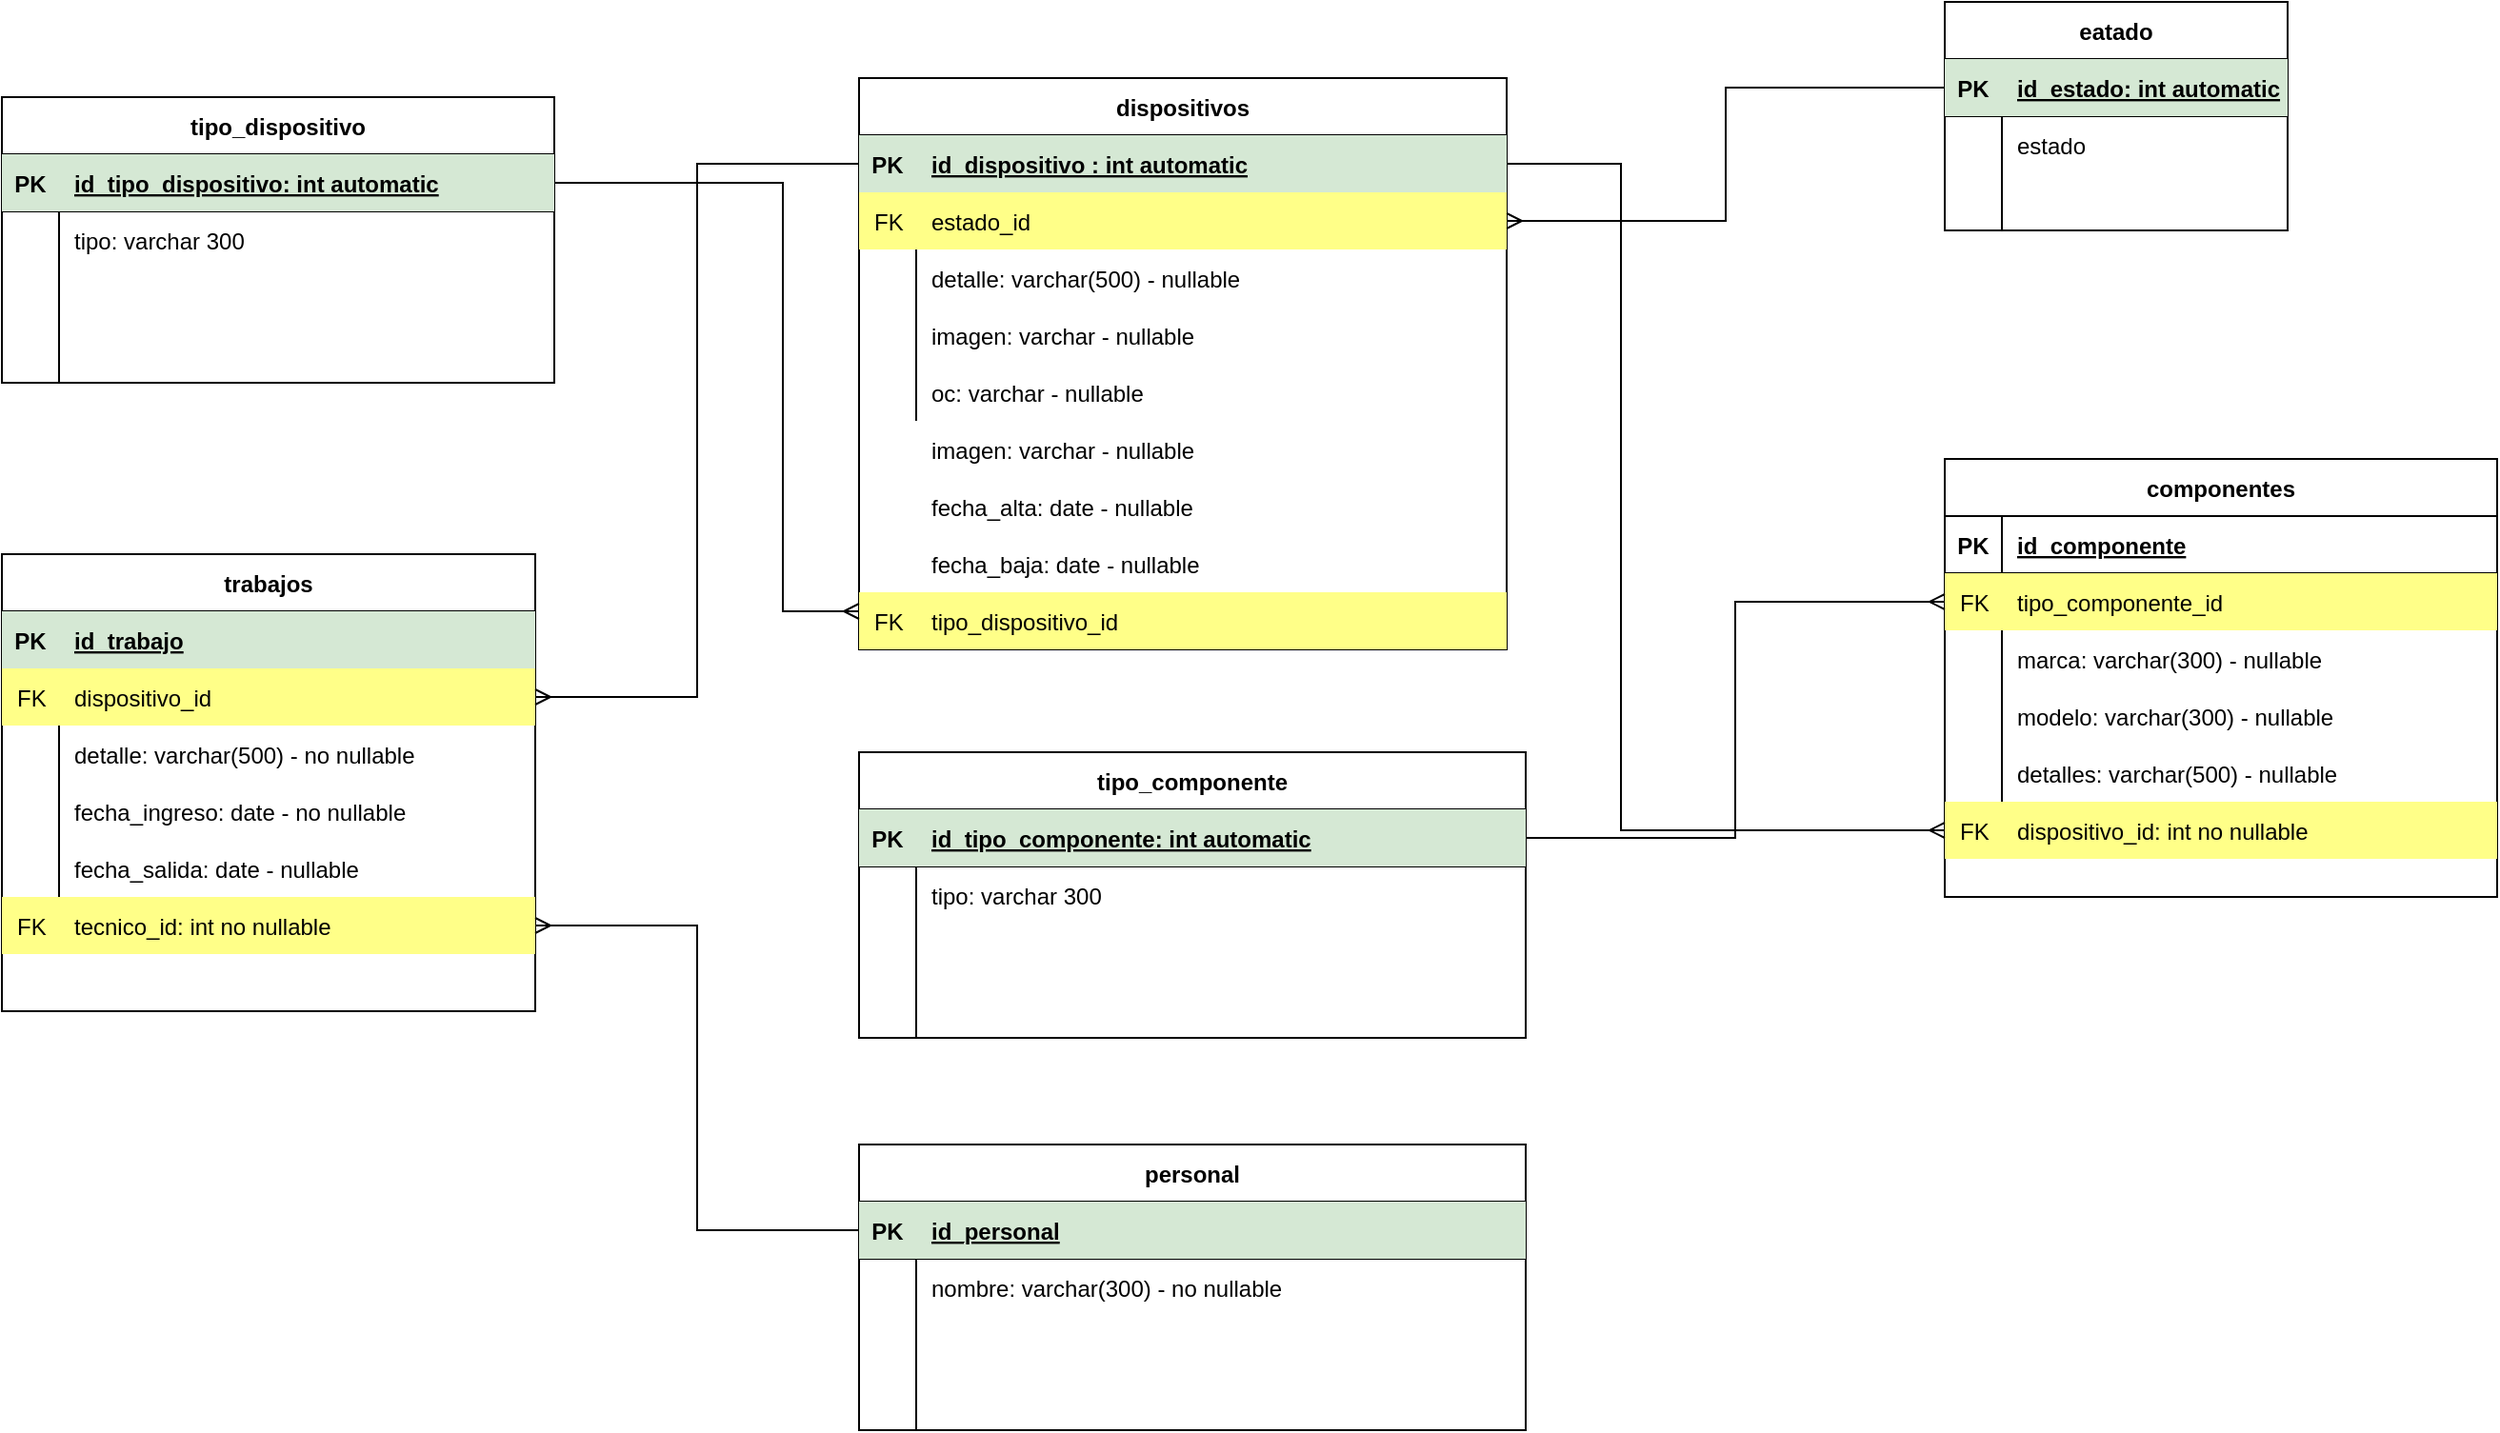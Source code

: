 <mxfile version="15.9.6" type="github">
  <diagram id="ELvzcPUC6GenFyD9g-nM" name="Page-1">
    <mxGraphModel dx="2666" dy="802" grid="1" gridSize="10" guides="1" tooltips="1" connect="1" arrows="1" fold="1" page="1" pageScale="1" pageWidth="1169" pageHeight="827" math="0" shadow="0">
      <root>
        <mxCell id="0" />
        <mxCell id="1" parent="0" />
        <mxCell id="MNM0A-3LXQNNe9UuYe-N-13" value="" style="group" vertex="1" connectable="0" parent="1">
          <mxGeometry x="340" y="60" width="340" height="300" as="geometry" />
        </mxCell>
        <mxCell id="MNM0A-3LXQNNe9UuYe-N-1" value="oc: varchar - nullable" style="shape=partialRectangle;connectable=0;fillColor=none;top=0;left=0;bottom=0;right=0;align=left;spacingLeft=6;overflow=hidden;perimeterSpacing=1;strokeWidth=1;sketch=0;strokeColor=default;" vertex="1" parent="MNM0A-3LXQNNe9UuYe-N-13">
          <mxGeometry x="30" y="150" width="310" height="30" as="geometry">
            <mxRectangle width="310" height="30" as="alternateBounds" />
          </mxGeometry>
        </mxCell>
        <mxCell id="MNM0A-3LXQNNe9UuYe-N-2" value="imagen: varchar - nullable" style="shape=partialRectangle;connectable=0;fillColor=none;top=0;left=0;bottom=0;right=0;align=left;spacingLeft=6;overflow=hidden;" vertex="1" parent="MNM0A-3LXQNNe9UuYe-N-13">
          <mxGeometry x="30" y="180" width="310" height="30" as="geometry">
            <mxRectangle width="310" height="30" as="alternateBounds" />
          </mxGeometry>
        </mxCell>
        <mxCell id="MNM0A-3LXQNNe9UuYe-N-3" value="fecha_alta: date - nullable" style="shape=partialRectangle;connectable=0;fillColor=none;top=0;left=0;bottom=0;right=0;align=left;spacingLeft=6;overflow=hidden;" vertex="1" parent="MNM0A-3LXQNNe9UuYe-N-13">
          <mxGeometry x="30" y="210" width="310" height="30" as="geometry">
            <mxRectangle width="310" height="30" as="alternateBounds" />
          </mxGeometry>
        </mxCell>
        <mxCell id="MNM0A-3LXQNNe9UuYe-N-4" value="fecha_baja: date - nullable" style="shape=partialRectangle;connectable=0;fillColor=none;top=0;left=0;bottom=0;right=0;align=left;spacingLeft=6;overflow=hidden;" vertex="1" parent="MNM0A-3LXQNNe9UuYe-N-13">
          <mxGeometry x="30" y="240" width="310" height="30" as="geometry">
            <mxRectangle width="310" height="30" as="alternateBounds" />
          </mxGeometry>
        </mxCell>
        <mxCell id="MNM0A-3LXQNNe9UuYe-N-43" value="" style="group" vertex="1" connectable="0" parent="MNM0A-3LXQNNe9UuYe-N-13">
          <mxGeometry width="340" height="300" as="geometry" />
        </mxCell>
        <mxCell id="gngZGeMC9GBTQBjWvx4m-1" value="dispositivos" style="shape=table;startSize=30;container=1;collapsible=1;childLayout=tableLayout;fixedRows=1;rowLines=0;fontStyle=1;align=center;resizeLast=1;" parent="MNM0A-3LXQNNe9UuYe-N-43" vertex="1">
          <mxGeometry width="340" height="300" as="geometry" />
        </mxCell>
        <mxCell id="gngZGeMC9GBTQBjWvx4m-2" value="" style="shape=partialRectangle;collapsible=0;dropTarget=0;pointerEvents=0;fillColor=none;top=0;left=0;bottom=1;right=0;points=[[0,0.5],[1,0.5]];portConstraint=eastwest;" parent="gngZGeMC9GBTQBjWvx4m-1" vertex="1">
          <mxGeometry y="30" width="340" height="30" as="geometry" />
        </mxCell>
        <mxCell id="gngZGeMC9GBTQBjWvx4m-3" value="PK" style="shape=partialRectangle;connectable=0;fillColor=#d5e8d4;top=0;left=0;bottom=0;right=0;fontStyle=1;overflow=hidden;strokeColor=#82b366;" parent="gngZGeMC9GBTQBjWvx4m-2" vertex="1">
          <mxGeometry width="30" height="30" as="geometry">
            <mxRectangle width="30" height="30" as="alternateBounds" />
          </mxGeometry>
        </mxCell>
        <mxCell id="gngZGeMC9GBTQBjWvx4m-4" value="id_dispositivo : int automatic" style="shape=partialRectangle;connectable=0;fillColor=#d5e8d4;top=0;left=0;bottom=0;right=0;align=left;spacingLeft=6;fontStyle=5;overflow=hidden;strokeColor=#82b366;" parent="gngZGeMC9GBTQBjWvx4m-2" vertex="1">
          <mxGeometry x="30" width="310" height="30" as="geometry">
            <mxRectangle width="310" height="30" as="alternateBounds" />
          </mxGeometry>
        </mxCell>
        <mxCell id="gngZGeMC9GBTQBjWvx4m-5" value="" style="shape=partialRectangle;collapsible=0;dropTarget=0;pointerEvents=0;fillColor=none;top=0;left=0;bottom=0;right=0;points=[[0,0.5],[1,0.5]];portConstraint=eastwest;" parent="gngZGeMC9GBTQBjWvx4m-1" vertex="1">
          <mxGeometry y="60" width="340" height="30" as="geometry" />
        </mxCell>
        <mxCell id="gngZGeMC9GBTQBjWvx4m-6" value="FK" style="shape=partialRectangle;connectable=0;fillColor=#ffff88;top=0;left=0;bottom=0;right=0;editable=1;overflow=hidden;align=left;strokeColor=#36393d;spacingLeft=6;fontStyle=0;" parent="gngZGeMC9GBTQBjWvx4m-5" vertex="1">
          <mxGeometry width="30" height="30" as="geometry">
            <mxRectangle width="30" height="30" as="alternateBounds" />
          </mxGeometry>
        </mxCell>
        <mxCell id="gngZGeMC9GBTQBjWvx4m-7" value="estado_id" style="shape=partialRectangle;connectable=0;fillColor=#ffff88;top=0;left=0;bottom=0;right=0;align=left;spacingLeft=6;overflow=hidden;strokeColor=#36393d;fontStyle=0;" parent="gngZGeMC9GBTQBjWvx4m-5" vertex="1">
          <mxGeometry x="30" width="310" height="30" as="geometry">
            <mxRectangle width="310" height="30" as="alternateBounds" />
          </mxGeometry>
        </mxCell>
        <mxCell id="gngZGeMC9GBTQBjWvx4m-8" value="" style="shape=partialRectangle;collapsible=0;dropTarget=0;pointerEvents=0;fillColor=none;top=0;left=0;bottom=0;right=0;points=[[0,0.5],[1,0.5]];portConstraint=eastwest;" parent="gngZGeMC9GBTQBjWvx4m-1" vertex="1">
          <mxGeometry y="90" width="340" height="30" as="geometry" />
        </mxCell>
        <mxCell id="gngZGeMC9GBTQBjWvx4m-9" value="" style="shape=partialRectangle;connectable=0;fillColor=none;top=0;left=0;bottom=0;right=0;editable=1;overflow=hidden;" parent="gngZGeMC9GBTQBjWvx4m-8" vertex="1">
          <mxGeometry width="30" height="30" as="geometry">
            <mxRectangle width="30" height="30" as="alternateBounds" />
          </mxGeometry>
        </mxCell>
        <mxCell id="gngZGeMC9GBTQBjWvx4m-10" value="detalle: varchar(500) - nullable" style="shape=partialRectangle;connectable=0;fillColor=none;top=0;left=0;bottom=0;right=0;align=left;spacingLeft=6;overflow=hidden;" parent="gngZGeMC9GBTQBjWvx4m-8" vertex="1">
          <mxGeometry x="30" width="310" height="30" as="geometry">
            <mxRectangle width="310" height="30" as="alternateBounds" />
          </mxGeometry>
        </mxCell>
        <mxCell id="gngZGeMC9GBTQBjWvx4m-11" value="" style="shape=partialRectangle;collapsible=0;dropTarget=0;pointerEvents=0;fillColor=none;top=0;left=0;bottom=0;right=0;points=[[0,0.5],[1,0.5]];portConstraint=eastwest;" parent="gngZGeMC9GBTQBjWvx4m-1" vertex="1">
          <mxGeometry y="120" width="340" height="30" as="geometry" />
        </mxCell>
        <mxCell id="gngZGeMC9GBTQBjWvx4m-12" value="" style="shape=partialRectangle;connectable=0;fillColor=none;top=0;left=0;bottom=0;right=0;editable=1;overflow=hidden;" parent="gngZGeMC9GBTQBjWvx4m-11" vertex="1">
          <mxGeometry width="30" height="30" as="geometry">
            <mxRectangle width="30" height="30" as="alternateBounds" />
          </mxGeometry>
        </mxCell>
        <mxCell id="gngZGeMC9GBTQBjWvx4m-13" value="imagen: varchar - nullable" style="shape=partialRectangle;connectable=0;fillColor=none;top=0;left=0;bottom=0;right=0;align=left;spacingLeft=6;overflow=hidden;" parent="gngZGeMC9GBTQBjWvx4m-11" vertex="1">
          <mxGeometry x="30" width="310" height="30" as="geometry">
            <mxRectangle width="310" height="30" as="alternateBounds" />
          </mxGeometry>
        </mxCell>
        <mxCell id="gngZGeMC9GBTQBjWvx4m-14" value="" style="shape=partialRectangle;collapsible=0;dropTarget=0;pointerEvents=0;fillColor=none;top=0;left=0;bottom=0;right=0;points=[[0,0.5],[1,0.5]];portConstraint=eastwest;" parent="gngZGeMC9GBTQBjWvx4m-1" vertex="1">
          <mxGeometry y="150" width="340" height="30" as="geometry" />
        </mxCell>
        <mxCell id="gngZGeMC9GBTQBjWvx4m-15" value="" style="shape=partialRectangle;connectable=0;fillColor=none;top=0;left=0;bottom=0;right=0;fontStyle=0;overflow=hidden;strokeColor=default;align=left;spacingLeft=6;strokeWidth=1;sketch=0;" parent="gngZGeMC9GBTQBjWvx4m-14" vertex="1">
          <mxGeometry width="30" height="30" as="geometry">
            <mxRectangle width="30" height="30" as="alternateBounds" />
          </mxGeometry>
        </mxCell>
        <mxCell id="gngZGeMC9GBTQBjWvx4m-16" value="" style="shape=partialRectangle;connectable=0;fillColor=none;top=0;left=0;bottom=0;right=0;align=left;spacingLeft=6;fontStyle=0;overflow=hidden;strokeColor=default;strokeWidth=1;sketch=0;" parent="gngZGeMC9GBTQBjWvx4m-14" vertex="1">
          <mxGeometry x="30" width="310" height="30" as="geometry">
            <mxRectangle width="310" height="30" as="alternateBounds" />
          </mxGeometry>
        </mxCell>
        <mxCell id="MNM0A-3LXQNNe9UuYe-N-41" value="tipo_dispositivo_id" style="shape=partialRectangle;connectable=0;fillColor=#ffff88;top=0;left=0;bottom=0;right=0;align=left;spacingLeft=6;overflow=hidden;strokeColor=#36393d;fontStyle=0;" vertex="1" parent="MNM0A-3LXQNNe9UuYe-N-43">
          <mxGeometry x="30" y="270" width="310" height="30" as="geometry">
            <mxRectangle width="310" height="30" as="alternateBounds" />
          </mxGeometry>
        </mxCell>
        <mxCell id="MNM0A-3LXQNNe9UuYe-N-42" value="FK" style="shape=partialRectangle;connectable=0;fillColor=#ffff88;top=0;left=0;bottom=0;right=0;editable=1;overflow=hidden;align=left;strokeColor=#36393d;spacingLeft=6;fontStyle=0;" vertex="1" parent="MNM0A-3LXQNNe9UuYe-N-43">
          <mxGeometry y="270" width="30" height="30" as="geometry">
            <mxRectangle width="30" height="30" as="alternateBounds" />
          </mxGeometry>
        </mxCell>
        <mxCell id="MNM0A-3LXQNNe9UuYe-N-14" value="eatado" style="shape=table;startSize=30;container=1;collapsible=1;childLayout=tableLayout;fixedRows=1;rowLines=0;fontStyle=1;align=center;resizeLast=1;sketch=0;strokeColor=default;strokeWidth=1;fillColor=none;" vertex="1" parent="1">
          <mxGeometry x="910" y="20" width="180" height="120" as="geometry" />
        </mxCell>
        <mxCell id="MNM0A-3LXQNNe9UuYe-N-15" value="" style="shape=partialRectangle;collapsible=0;dropTarget=0;pointerEvents=0;fillColor=none;top=0;left=0;bottom=1;right=0;points=[[0,0.5],[1,0.5]];portConstraint=eastwest;sketch=0;strokeColor=default;strokeWidth=1;" vertex="1" parent="MNM0A-3LXQNNe9UuYe-N-14">
          <mxGeometry y="30" width="180" height="30" as="geometry" />
        </mxCell>
        <mxCell id="MNM0A-3LXQNNe9UuYe-N-16" value="PK" style="shape=partialRectangle;connectable=0;fillColor=#d5e8d4;top=0;left=0;bottom=0;right=0;fontStyle=1;overflow=hidden;sketch=0;strokeColor=#82b366;strokeWidth=1;" vertex="1" parent="MNM0A-3LXQNNe9UuYe-N-15">
          <mxGeometry width="30" height="30" as="geometry">
            <mxRectangle width="30" height="30" as="alternateBounds" />
          </mxGeometry>
        </mxCell>
        <mxCell id="MNM0A-3LXQNNe9UuYe-N-17" value="id_estado: int automatic" style="shape=partialRectangle;connectable=0;fillColor=#d5e8d4;top=0;left=0;bottom=0;right=0;align=left;spacingLeft=6;fontStyle=5;overflow=hidden;sketch=0;strokeColor=#82b366;strokeWidth=1;" vertex="1" parent="MNM0A-3LXQNNe9UuYe-N-15">
          <mxGeometry x="30" width="150" height="30" as="geometry">
            <mxRectangle width="150" height="30" as="alternateBounds" />
          </mxGeometry>
        </mxCell>
        <mxCell id="MNM0A-3LXQNNe9UuYe-N-18" value="" style="shape=partialRectangle;collapsible=0;dropTarget=0;pointerEvents=0;fillColor=none;top=0;left=0;bottom=0;right=0;points=[[0,0.5],[1,0.5]];portConstraint=eastwest;sketch=0;strokeColor=default;strokeWidth=1;" vertex="1" parent="MNM0A-3LXQNNe9UuYe-N-14">
          <mxGeometry y="60" width="180" height="30" as="geometry" />
        </mxCell>
        <mxCell id="MNM0A-3LXQNNe9UuYe-N-19" value="" style="shape=partialRectangle;connectable=0;fillColor=none;top=0;left=0;bottom=0;right=0;editable=1;overflow=hidden;sketch=0;strokeColor=default;strokeWidth=1;" vertex="1" parent="MNM0A-3LXQNNe9UuYe-N-18">
          <mxGeometry width="30" height="30" as="geometry">
            <mxRectangle width="30" height="30" as="alternateBounds" />
          </mxGeometry>
        </mxCell>
        <mxCell id="MNM0A-3LXQNNe9UuYe-N-20" value="estado" style="shape=partialRectangle;connectable=0;fillColor=none;top=0;left=0;bottom=0;right=0;align=left;spacingLeft=6;overflow=hidden;sketch=0;strokeColor=default;strokeWidth=1;" vertex="1" parent="MNM0A-3LXQNNe9UuYe-N-18">
          <mxGeometry x="30" width="150" height="30" as="geometry">
            <mxRectangle width="150" height="30" as="alternateBounds" />
          </mxGeometry>
        </mxCell>
        <mxCell id="MNM0A-3LXQNNe9UuYe-N-21" value="" style="shape=partialRectangle;collapsible=0;dropTarget=0;pointerEvents=0;fillColor=none;top=0;left=0;bottom=0;right=0;points=[[0,0.5],[1,0.5]];portConstraint=eastwest;sketch=0;strokeColor=default;strokeWidth=1;" vertex="1" parent="MNM0A-3LXQNNe9UuYe-N-14">
          <mxGeometry y="90" width="180" height="30" as="geometry" />
        </mxCell>
        <mxCell id="MNM0A-3LXQNNe9UuYe-N-22" value="" style="shape=partialRectangle;connectable=0;fillColor=none;top=0;left=0;bottom=0;right=0;editable=1;overflow=hidden;sketch=0;strokeColor=default;strokeWidth=1;" vertex="1" parent="MNM0A-3LXQNNe9UuYe-N-21">
          <mxGeometry width="30" height="30" as="geometry">
            <mxRectangle width="30" height="30" as="alternateBounds" />
          </mxGeometry>
        </mxCell>
        <mxCell id="MNM0A-3LXQNNe9UuYe-N-23" value="" style="shape=partialRectangle;connectable=0;fillColor=none;top=0;left=0;bottom=0;right=0;align=left;spacingLeft=6;overflow=hidden;sketch=0;strokeColor=default;strokeWidth=1;" vertex="1" parent="MNM0A-3LXQNNe9UuYe-N-21">
          <mxGeometry x="30" width="150" height="30" as="geometry">
            <mxRectangle width="150" height="30" as="alternateBounds" />
          </mxGeometry>
        </mxCell>
        <mxCell id="MNM0A-3LXQNNe9UuYe-N-27" style="edgeStyle=orthogonalEdgeStyle;rounded=0;orthogonalLoop=1;jettySize=auto;html=1;endArrow=ERmany;endFill=0;" edge="1" parent="1" source="MNM0A-3LXQNNe9UuYe-N-15" target="gngZGeMC9GBTQBjWvx4m-5">
          <mxGeometry relative="1" as="geometry" />
        </mxCell>
        <mxCell id="MNM0A-3LXQNNe9UuYe-N-28" value="componentes" style="shape=table;startSize=30;container=1;collapsible=1;childLayout=tableLayout;fixedRows=1;rowLines=0;fontStyle=1;align=center;resizeLast=1;sketch=0;strokeColor=default;strokeWidth=1;fillColor=none;" vertex="1" parent="1">
          <mxGeometry x="910" y="260" width="290" height="230" as="geometry" />
        </mxCell>
        <mxCell id="MNM0A-3LXQNNe9UuYe-N-29" value="" style="shape=partialRectangle;collapsible=0;dropTarget=0;pointerEvents=0;fillColor=none;top=0;left=0;bottom=1;right=0;points=[[0,0.5],[1,0.5]];portConstraint=eastwest;sketch=0;strokeColor=default;strokeWidth=1;" vertex="1" parent="MNM0A-3LXQNNe9UuYe-N-28">
          <mxGeometry y="30" width="290" height="30" as="geometry" />
        </mxCell>
        <mxCell id="MNM0A-3LXQNNe9UuYe-N-30" value="PK" style="shape=partialRectangle;connectable=0;fillColor=none;top=0;left=0;bottom=0;right=0;fontStyle=1;overflow=hidden;sketch=0;strokeColor=default;strokeWidth=1;" vertex="1" parent="MNM0A-3LXQNNe9UuYe-N-29">
          <mxGeometry width="30" height="30" as="geometry">
            <mxRectangle width="30" height="30" as="alternateBounds" />
          </mxGeometry>
        </mxCell>
        <mxCell id="MNM0A-3LXQNNe9UuYe-N-31" value="id_componente" style="shape=partialRectangle;connectable=0;fillColor=none;top=0;left=0;bottom=0;right=0;align=left;spacingLeft=6;fontStyle=5;overflow=hidden;sketch=0;strokeColor=default;strokeWidth=1;" vertex="1" parent="MNM0A-3LXQNNe9UuYe-N-29">
          <mxGeometry x="30" width="260" height="30" as="geometry">
            <mxRectangle width="260" height="30" as="alternateBounds" />
          </mxGeometry>
        </mxCell>
        <mxCell id="MNM0A-3LXQNNe9UuYe-N-32" value="" style="shape=partialRectangle;collapsible=0;dropTarget=0;pointerEvents=0;fillColor=none;top=0;left=0;bottom=0;right=0;points=[[0,0.5],[1,0.5]];portConstraint=eastwest;sketch=0;strokeColor=default;strokeWidth=1;" vertex="1" parent="MNM0A-3LXQNNe9UuYe-N-28">
          <mxGeometry y="60" width="290" height="30" as="geometry" />
        </mxCell>
        <mxCell id="MNM0A-3LXQNNe9UuYe-N-33" value="FK" style="shape=partialRectangle;connectable=0;fillColor=#ffff88;top=0;left=0;bottom=0;right=0;editable=1;overflow=hidden;sketch=0;strokeColor=#36393d;strokeWidth=1;align=left;spacingLeft=6;fontStyle=0;" vertex="1" parent="MNM0A-3LXQNNe9UuYe-N-32">
          <mxGeometry width="30" height="30" as="geometry">
            <mxRectangle width="30" height="30" as="alternateBounds" />
          </mxGeometry>
        </mxCell>
        <mxCell id="MNM0A-3LXQNNe9UuYe-N-34" value="tipo_componente_id" style="shape=partialRectangle;connectable=0;fillColor=#ffff88;top=0;left=0;bottom=0;right=0;align=left;spacingLeft=6;overflow=hidden;sketch=0;strokeColor=#36393d;strokeWidth=1;fontStyle=0;" vertex="1" parent="MNM0A-3LXQNNe9UuYe-N-32">
          <mxGeometry x="30" width="260" height="30" as="geometry">
            <mxRectangle width="260" height="30" as="alternateBounds" />
          </mxGeometry>
        </mxCell>
        <mxCell id="MNM0A-3LXQNNe9UuYe-N-35" value="" style="shape=partialRectangle;collapsible=0;dropTarget=0;pointerEvents=0;fillColor=none;top=0;left=0;bottom=0;right=0;points=[[0,0.5],[1,0.5]];portConstraint=eastwest;sketch=0;strokeColor=default;strokeWidth=1;" vertex="1" parent="MNM0A-3LXQNNe9UuYe-N-28">
          <mxGeometry y="90" width="290" height="30" as="geometry" />
        </mxCell>
        <mxCell id="MNM0A-3LXQNNe9UuYe-N-36" value="" style="shape=partialRectangle;connectable=0;fillColor=none;top=0;left=0;bottom=0;right=0;editable=1;overflow=hidden;sketch=0;strokeColor=default;strokeWidth=1;" vertex="1" parent="MNM0A-3LXQNNe9UuYe-N-35">
          <mxGeometry width="30" height="30" as="geometry">
            <mxRectangle width="30" height="30" as="alternateBounds" />
          </mxGeometry>
        </mxCell>
        <mxCell id="MNM0A-3LXQNNe9UuYe-N-37" value="marca: varchar(300) - nullable" style="shape=partialRectangle;connectable=0;fillColor=none;top=0;left=0;bottom=0;right=0;align=left;spacingLeft=6;overflow=hidden;sketch=0;strokeColor=default;strokeWidth=1;" vertex="1" parent="MNM0A-3LXQNNe9UuYe-N-35">
          <mxGeometry x="30" width="260" height="30" as="geometry">
            <mxRectangle width="260" height="30" as="alternateBounds" />
          </mxGeometry>
        </mxCell>
        <mxCell id="MNM0A-3LXQNNe9UuYe-N-38" value="" style="shape=partialRectangle;collapsible=0;dropTarget=0;pointerEvents=0;fillColor=none;top=0;left=0;bottom=0;right=0;points=[[0,0.5],[1,0.5]];portConstraint=eastwest;sketch=0;strokeColor=default;strokeWidth=1;" vertex="1" parent="MNM0A-3LXQNNe9UuYe-N-28">
          <mxGeometry y="120" width="290" height="30" as="geometry" />
        </mxCell>
        <mxCell id="MNM0A-3LXQNNe9UuYe-N-39" value="" style="shape=partialRectangle;connectable=0;fillColor=none;top=0;left=0;bottom=0;right=0;editable=1;overflow=hidden;sketch=0;strokeColor=default;strokeWidth=1;" vertex="1" parent="MNM0A-3LXQNNe9UuYe-N-38">
          <mxGeometry width="30" height="30" as="geometry">
            <mxRectangle width="30" height="30" as="alternateBounds" />
          </mxGeometry>
        </mxCell>
        <mxCell id="MNM0A-3LXQNNe9UuYe-N-40" value="modelo: varchar(300) - nullable" style="shape=partialRectangle;connectable=0;fillColor=none;top=0;left=0;bottom=0;right=0;align=left;spacingLeft=6;overflow=hidden;sketch=0;strokeColor=default;strokeWidth=1;" vertex="1" parent="MNM0A-3LXQNNe9UuYe-N-38">
          <mxGeometry x="30" width="260" height="30" as="geometry">
            <mxRectangle width="260" height="30" as="alternateBounds" />
          </mxGeometry>
        </mxCell>
        <mxCell id="MNM0A-3LXQNNe9UuYe-N-73" value="" style="shape=partialRectangle;collapsible=0;dropTarget=0;pointerEvents=0;fillColor=none;top=0;left=0;bottom=0;right=0;points=[[0,0.5],[1,0.5]];portConstraint=eastwest;sketch=0;strokeColor=default;strokeWidth=1;" vertex="1" parent="MNM0A-3LXQNNe9UuYe-N-28">
          <mxGeometry y="150" width="290" height="30" as="geometry" />
        </mxCell>
        <mxCell id="MNM0A-3LXQNNe9UuYe-N-74" value="" style="shape=partialRectangle;connectable=0;fillColor=none;top=0;left=0;bottom=0;right=0;editable=1;overflow=hidden;sketch=0;strokeColor=default;strokeWidth=1;" vertex="1" parent="MNM0A-3LXQNNe9UuYe-N-73">
          <mxGeometry width="30" height="30" as="geometry">
            <mxRectangle width="30" height="30" as="alternateBounds" />
          </mxGeometry>
        </mxCell>
        <mxCell id="MNM0A-3LXQNNe9UuYe-N-75" value="detalles: varchar(500) - nullable" style="shape=partialRectangle;connectable=0;fillColor=none;top=0;left=0;bottom=0;right=0;align=left;spacingLeft=6;overflow=hidden;sketch=0;strokeColor=default;strokeWidth=1;" vertex="1" parent="MNM0A-3LXQNNe9UuYe-N-73">
          <mxGeometry x="30" width="260" height="30" as="geometry">
            <mxRectangle width="260" height="30" as="alternateBounds" />
          </mxGeometry>
        </mxCell>
        <mxCell id="MNM0A-3LXQNNe9UuYe-N-76" value="" style="shape=partialRectangle;collapsible=0;dropTarget=0;pointerEvents=0;fillColor=none;top=0;left=0;bottom=0;right=0;points=[[0,0.5],[1,0.5]];portConstraint=eastwest;sketch=0;strokeColor=default;strokeWidth=1;" vertex="1" parent="MNM0A-3LXQNNe9UuYe-N-28">
          <mxGeometry y="180" width="290" height="30" as="geometry" />
        </mxCell>
        <mxCell id="MNM0A-3LXQNNe9UuYe-N-77" value="FK" style="shape=partialRectangle;connectable=0;fillColor=#ffff88;top=0;left=0;bottom=0;right=0;editable=1;overflow=hidden;sketch=0;strokeColor=#36393d;strokeWidth=1;align=left;spacingLeft=6;fontStyle=0;" vertex="1" parent="MNM0A-3LXQNNe9UuYe-N-76">
          <mxGeometry width="30" height="30" as="geometry">
            <mxRectangle width="30" height="30" as="alternateBounds" />
          </mxGeometry>
        </mxCell>
        <mxCell id="MNM0A-3LXQNNe9UuYe-N-78" value="dispositivo_id: int no nullable" style="shape=partialRectangle;connectable=0;fillColor=#ffff88;top=0;left=0;bottom=0;right=0;align=left;spacingLeft=6;overflow=hidden;sketch=0;strokeColor=#36393d;strokeWidth=1;fontStyle=0;" vertex="1" parent="MNM0A-3LXQNNe9UuYe-N-76">
          <mxGeometry x="30" width="260" height="30" as="geometry">
            <mxRectangle width="260" height="30" as="alternateBounds" />
          </mxGeometry>
        </mxCell>
        <mxCell id="MNM0A-3LXQNNe9UuYe-N-44" value="tipo_componente" style="shape=table;startSize=30;container=1;collapsible=1;childLayout=tableLayout;fixedRows=1;rowLines=0;fontStyle=1;align=center;resizeLast=1;sketch=0;strokeColor=default;strokeWidth=1;fillColor=none;" vertex="1" parent="1">
          <mxGeometry x="340" y="414" width="350" height="150" as="geometry" />
        </mxCell>
        <mxCell id="MNM0A-3LXQNNe9UuYe-N-45" value="" style="shape=partialRectangle;collapsible=0;dropTarget=0;pointerEvents=0;fillColor=none;top=0;left=0;bottom=1;right=0;points=[[0,0.5],[1,0.5]];portConstraint=eastwest;sketch=0;strokeColor=default;strokeWidth=1;" vertex="1" parent="MNM0A-3LXQNNe9UuYe-N-44">
          <mxGeometry y="30" width="350" height="30" as="geometry" />
        </mxCell>
        <mxCell id="MNM0A-3LXQNNe9UuYe-N-46" value="PK" style="shape=partialRectangle;connectable=0;fillColor=#d5e8d4;top=0;left=0;bottom=0;right=0;fontStyle=1;overflow=hidden;sketch=0;strokeColor=#82b366;strokeWidth=1;" vertex="1" parent="MNM0A-3LXQNNe9UuYe-N-45">
          <mxGeometry width="30" height="30" as="geometry">
            <mxRectangle width="30" height="30" as="alternateBounds" />
          </mxGeometry>
        </mxCell>
        <mxCell id="MNM0A-3LXQNNe9UuYe-N-47" value="id_tipo_componente: int automatic" style="shape=partialRectangle;connectable=0;fillColor=#d5e8d4;top=0;left=0;bottom=0;right=0;align=left;spacingLeft=6;fontStyle=5;overflow=hidden;sketch=0;strokeColor=#82b366;strokeWidth=1;" vertex="1" parent="MNM0A-3LXQNNe9UuYe-N-45">
          <mxGeometry x="30" width="320" height="30" as="geometry">
            <mxRectangle width="320" height="30" as="alternateBounds" />
          </mxGeometry>
        </mxCell>
        <mxCell id="MNM0A-3LXQNNe9UuYe-N-48" value="" style="shape=partialRectangle;collapsible=0;dropTarget=0;pointerEvents=0;fillColor=none;top=0;left=0;bottom=0;right=0;points=[[0,0.5],[1,0.5]];portConstraint=eastwest;sketch=0;strokeColor=default;strokeWidth=1;" vertex="1" parent="MNM0A-3LXQNNe9UuYe-N-44">
          <mxGeometry y="60" width="350" height="30" as="geometry" />
        </mxCell>
        <mxCell id="MNM0A-3LXQNNe9UuYe-N-49" value="" style="shape=partialRectangle;connectable=0;fillColor=none;top=0;left=0;bottom=0;right=0;editable=1;overflow=hidden;sketch=0;strokeColor=default;strokeWidth=1;" vertex="1" parent="MNM0A-3LXQNNe9UuYe-N-48">
          <mxGeometry width="30" height="30" as="geometry">
            <mxRectangle width="30" height="30" as="alternateBounds" />
          </mxGeometry>
        </mxCell>
        <mxCell id="MNM0A-3LXQNNe9UuYe-N-50" value="tipo: varchar 300" style="shape=partialRectangle;connectable=0;fillColor=none;top=0;left=0;bottom=0;right=0;align=left;spacingLeft=6;overflow=hidden;sketch=0;strokeColor=default;strokeWidth=1;" vertex="1" parent="MNM0A-3LXQNNe9UuYe-N-48">
          <mxGeometry x="30" width="320" height="30" as="geometry">
            <mxRectangle width="320" height="30" as="alternateBounds" />
          </mxGeometry>
        </mxCell>
        <mxCell id="MNM0A-3LXQNNe9UuYe-N-51" value="" style="shape=partialRectangle;collapsible=0;dropTarget=0;pointerEvents=0;fillColor=none;top=0;left=0;bottom=0;right=0;points=[[0,0.5],[1,0.5]];portConstraint=eastwest;sketch=0;strokeColor=default;strokeWidth=1;" vertex="1" parent="MNM0A-3LXQNNe9UuYe-N-44">
          <mxGeometry y="90" width="350" height="30" as="geometry" />
        </mxCell>
        <mxCell id="MNM0A-3LXQNNe9UuYe-N-52" value="" style="shape=partialRectangle;connectable=0;fillColor=none;top=0;left=0;bottom=0;right=0;editable=1;overflow=hidden;sketch=0;strokeColor=default;strokeWidth=1;" vertex="1" parent="MNM0A-3LXQNNe9UuYe-N-51">
          <mxGeometry width="30" height="30" as="geometry">
            <mxRectangle width="30" height="30" as="alternateBounds" />
          </mxGeometry>
        </mxCell>
        <mxCell id="MNM0A-3LXQNNe9UuYe-N-53" value="" style="shape=partialRectangle;connectable=0;fillColor=none;top=0;left=0;bottom=0;right=0;align=left;spacingLeft=6;overflow=hidden;sketch=0;strokeColor=default;strokeWidth=1;" vertex="1" parent="MNM0A-3LXQNNe9UuYe-N-51">
          <mxGeometry x="30" width="320" height="30" as="geometry">
            <mxRectangle width="320" height="30" as="alternateBounds" />
          </mxGeometry>
        </mxCell>
        <mxCell id="MNM0A-3LXQNNe9UuYe-N-54" value="" style="shape=partialRectangle;collapsible=0;dropTarget=0;pointerEvents=0;fillColor=none;top=0;left=0;bottom=0;right=0;points=[[0,0.5],[1,0.5]];portConstraint=eastwest;sketch=0;strokeColor=default;strokeWidth=1;" vertex="1" parent="MNM0A-3LXQNNe9UuYe-N-44">
          <mxGeometry y="120" width="350" height="30" as="geometry" />
        </mxCell>
        <mxCell id="MNM0A-3LXQNNe9UuYe-N-55" value="" style="shape=partialRectangle;connectable=0;fillColor=none;top=0;left=0;bottom=0;right=0;editable=1;overflow=hidden;sketch=0;strokeColor=default;strokeWidth=1;" vertex="1" parent="MNM0A-3LXQNNe9UuYe-N-54">
          <mxGeometry width="30" height="30" as="geometry">
            <mxRectangle width="30" height="30" as="alternateBounds" />
          </mxGeometry>
        </mxCell>
        <mxCell id="MNM0A-3LXQNNe9UuYe-N-56" value="" style="shape=partialRectangle;connectable=0;fillColor=none;top=0;left=0;bottom=0;right=0;align=left;spacingLeft=6;overflow=hidden;sketch=0;strokeColor=default;strokeWidth=1;" vertex="1" parent="MNM0A-3LXQNNe9UuYe-N-54">
          <mxGeometry x="30" width="320" height="30" as="geometry">
            <mxRectangle width="320" height="30" as="alternateBounds" />
          </mxGeometry>
        </mxCell>
        <mxCell id="MNM0A-3LXQNNe9UuYe-N-58" value="tipo_dispositivo" style="shape=table;startSize=30;container=1;collapsible=1;childLayout=tableLayout;fixedRows=1;rowLines=0;fontStyle=1;align=center;resizeLast=1;sketch=0;strokeColor=default;strokeWidth=1;fillColor=none;" vertex="1" parent="1">
          <mxGeometry x="-110" y="70" width="290" height="150" as="geometry" />
        </mxCell>
        <mxCell id="MNM0A-3LXQNNe9UuYe-N-59" value="" style="shape=partialRectangle;collapsible=0;dropTarget=0;pointerEvents=0;fillColor=none;top=0;left=0;bottom=1;right=0;points=[[0,0.5],[1,0.5]];portConstraint=eastwest;sketch=0;strokeColor=default;strokeWidth=1;" vertex="1" parent="MNM0A-3LXQNNe9UuYe-N-58">
          <mxGeometry y="30" width="290" height="30" as="geometry" />
        </mxCell>
        <mxCell id="MNM0A-3LXQNNe9UuYe-N-60" value="PK" style="shape=partialRectangle;connectable=0;fillColor=#d5e8d4;top=0;left=0;bottom=0;right=0;fontStyle=1;overflow=hidden;sketch=0;strokeColor=#82b366;strokeWidth=1;" vertex="1" parent="MNM0A-3LXQNNe9UuYe-N-59">
          <mxGeometry width="30" height="30" as="geometry">
            <mxRectangle width="30" height="30" as="alternateBounds" />
          </mxGeometry>
        </mxCell>
        <mxCell id="MNM0A-3LXQNNe9UuYe-N-61" value="id_tipo_dispositivo: int automatic" style="shape=partialRectangle;connectable=0;fillColor=#d5e8d4;top=0;left=0;bottom=0;right=0;align=left;spacingLeft=6;fontStyle=5;overflow=hidden;sketch=0;strokeColor=#82b366;strokeWidth=1;" vertex="1" parent="MNM0A-3LXQNNe9UuYe-N-59">
          <mxGeometry x="30" width="260" height="30" as="geometry">
            <mxRectangle width="260" height="30" as="alternateBounds" />
          </mxGeometry>
        </mxCell>
        <mxCell id="MNM0A-3LXQNNe9UuYe-N-62" value="" style="shape=partialRectangle;collapsible=0;dropTarget=0;pointerEvents=0;fillColor=none;top=0;left=0;bottom=0;right=0;points=[[0,0.5],[1,0.5]];portConstraint=eastwest;sketch=0;strokeColor=default;strokeWidth=1;" vertex="1" parent="MNM0A-3LXQNNe9UuYe-N-58">
          <mxGeometry y="60" width="290" height="30" as="geometry" />
        </mxCell>
        <mxCell id="MNM0A-3LXQNNe9UuYe-N-63" value="" style="shape=partialRectangle;connectable=0;fillColor=none;top=0;left=0;bottom=0;right=0;editable=1;overflow=hidden;sketch=0;strokeColor=default;strokeWidth=1;" vertex="1" parent="MNM0A-3LXQNNe9UuYe-N-62">
          <mxGeometry width="30" height="30" as="geometry">
            <mxRectangle width="30" height="30" as="alternateBounds" />
          </mxGeometry>
        </mxCell>
        <mxCell id="MNM0A-3LXQNNe9UuYe-N-64" value="tipo: varchar 300" style="shape=partialRectangle;connectable=0;fillColor=none;top=0;left=0;bottom=0;right=0;align=left;spacingLeft=6;overflow=hidden;sketch=0;strokeColor=default;strokeWidth=1;" vertex="1" parent="MNM0A-3LXQNNe9UuYe-N-62">
          <mxGeometry x="30" width="260" height="30" as="geometry">
            <mxRectangle width="260" height="30" as="alternateBounds" />
          </mxGeometry>
        </mxCell>
        <mxCell id="MNM0A-3LXQNNe9UuYe-N-65" value="" style="shape=partialRectangle;collapsible=0;dropTarget=0;pointerEvents=0;fillColor=none;top=0;left=0;bottom=0;right=0;points=[[0,0.5],[1,0.5]];portConstraint=eastwest;sketch=0;strokeColor=default;strokeWidth=1;" vertex="1" parent="MNM0A-3LXQNNe9UuYe-N-58">
          <mxGeometry y="90" width="290" height="30" as="geometry" />
        </mxCell>
        <mxCell id="MNM0A-3LXQNNe9UuYe-N-66" value="" style="shape=partialRectangle;connectable=0;fillColor=none;top=0;left=0;bottom=0;right=0;editable=1;overflow=hidden;sketch=0;strokeColor=default;strokeWidth=1;" vertex="1" parent="MNM0A-3LXQNNe9UuYe-N-65">
          <mxGeometry width="30" height="30" as="geometry">
            <mxRectangle width="30" height="30" as="alternateBounds" />
          </mxGeometry>
        </mxCell>
        <mxCell id="MNM0A-3LXQNNe9UuYe-N-67" value="" style="shape=partialRectangle;connectable=0;fillColor=none;top=0;left=0;bottom=0;right=0;align=left;spacingLeft=6;overflow=hidden;sketch=0;strokeColor=default;strokeWidth=1;" vertex="1" parent="MNM0A-3LXQNNe9UuYe-N-65">
          <mxGeometry x="30" width="260" height="30" as="geometry">
            <mxRectangle width="260" height="30" as="alternateBounds" />
          </mxGeometry>
        </mxCell>
        <mxCell id="MNM0A-3LXQNNe9UuYe-N-68" value="" style="shape=partialRectangle;collapsible=0;dropTarget=0;pointerEvents=0;fillColor=none;top=0;left=0;bottom=0;right=0;points=[[0,0.5],[1,0.5]];portConstraint=eastwest;sketch=0;strokeColor=default;strokeWidth=1;" vertex="1" parent="MNM0A-3LXQNNe9UuYe-N-58">
          <mxGeometry y="120" width="290" height="30" as="geometry" />
        </mxCell>
        <mxCell id="MNM0A-3LXQNNe9UuYe-N-69" value="" style="shape=partialRectangle;connectable=0;fillColor=none;top=0;left=0;bottom=0;right=0;editable=1;overflow=hidden;sketch=0;strokeColor=default;strokeWidth=1;" vertex="1" parent="MNM0A-3LXQNNe9UuYe-N-68">
          <mxGeometry width="30" height="30" as="geometry">
            <mxRectangle width="30" height="30" as="alternateBounds" />
          </mxGeometry>
        </mxCell>
        <mxCell id="MNM0A-3LXQNNe9UuYe-N-70" value="" style="shape=partialRectangle;connectable=0;fillColor=none;top=0;left=0;bottom=0;right=0;align=left;spacingLeft=6;overflow=hidden;sketch=0;strokeColor=default;strokeWidth=1;" vertex="1" parent="MNM0A-3LXQNNe9UuYe-N-68">
          <mxGeometry x="30" width="260" height="30" as="geometry">
            <mxRectangle width="260" height="30" as="alternateBounds" />
          </mxGeometry>
        </mxCell>
        <mxCell id="MNM0A-3LXQNNe9UuYe-N-71" style="edgeStyle=orthogonalEdgeStyle;rounded=0;orthogonalLoop=1;jettySize=auto;html=1;endArrow=ERmany;endFill=0;" edge="1" parent="1" source="MNM0A-3LXQNNe9UuYe-N-59">
          <mxGeometry relative="1" as="geometry">
            <mxPoint x="340" y="340" as="targetPoint" />
            <Array as="points">
              <mxPoint x="300" y="115" />
              <mxPoint x="300" y="340" />
            </Array>
          </mxGeometry>
        </mxCell>
        <mxCell id="MNM0A-3LXQNNe9UuYe-N-72" style="edgeStyle=orthogonalEdgeStyle;rounded=0;orthogonalLoop=1;jettySize=auto;html=1;entryX=0;entryY=0.5;entryDx=0;entryDy=0;endArrow=ERmany;endFill=0;" edge="1" parent="1" source="MNM0A-3LXQNNe9UuYe-N-45" target="MNM0A-3LXQNNe9UuYe-N-32">
          <mxGeometry relative="1" as="geometry" />
        </mxCell>
        <mxCell id="MNM0A-3LXQNNe9UuYe-N-79" style="edgeStyle=orthogonalEdgeStyle;rounded=0;orthogonalLoop=1;jettySize=auto;html=1;entryX=0;entryY=0.5;entryDx=0;entryDy=0;endArrow=ERmany;endFill=0;" edge="1" parent="1" source="gngZGeMC9GBTQBjWvx4m-2" target="MNM0A-3LXQNNe9UuYe-N-76">
          <mxGeometry relative="1" as="geometry">
            <Array as="points">
              <mxPoint x="740" y="105" />
              <mxPoint x="740" y="455" />
            </Array>
          </mxGeometry>
        </mxCell>
        <mxCell id="MNM0A-3LXQNNe9UuYe-N-80" value="trabajos" style="shape=table;startSize=30;container=1;collapsible=1;childLayout=tableLayout;fixedRows=1;rowLines=0;fontStyle=1;align=center;resizeLast=1;sketch=0;strokeColor=default;strokeWidth=1;fillColor=none;" vertex="1" parent="1">
          <mxGeometry x="-110" y="310" width="280" height="240" as="geometry" />
        </mxCell>
        <mxCell id="MNM0A-3LXQNNe9UuYe-N-81" value="" style="shape=partialRectangle;collapsible=0;dropTarget=0;pointerEvents=0;fillColor=none;top=0;left=0;bottom=1;right=0;points=[[0,0.5],[1,0.5]];portConstraint=eastwest;sketch=0;strokeColor=default;strokeWidth=1;" vertex="1" parent="MNM0A-3LXQNNe9UuYe-N-80">
          <mxGeometry y="30" width="280" height="30" as="geometry" />
        </mxCell>
        <mxCell id="MNM0A-3LXQNNe9UuYe-N-82" value="PK" style="shape=partialRectangle;connectable=0;fillColor=#d5e8d4;top=0;left=0;bottom=0;right=0;fontStyle=1;overflow=hidden;sketch=0;strokeColor=#82b366;strokeWidth=1;" vertex="1" parent="MNM0A-3LXQNNe9UuYe-N-81">
          <mxGeometry width="30" height="30" as="geometry">
            <mxRectangle width="30" height="30" as="alternateBounds" />
          </mxGeometry>
        </mxCell>
        <mxCell id="MNM0A-3LXQNNe9UuYe-N-83" value="id_trabajo" style="shape=partialRectangle;connectable=0;fillColor=#d5e8d4;top=0;left=0;bottom=0;right=0;align=left;spacingLeft=6;fontStyle=5;overflow=hidden;sketch=0;strokeColor=#82b366;strokeWidth=1;" vertex="1" parent="MNM0A-3LXQNNe9UuYe-N-81">
          <mxGeometry x="30" width="250" height="30" as="geometry">
            <mxRectangle width="250" height="30" as="alternateBounds" />
          </mxGeometry>
        </mxCell>
        <mxCell id="MNM0A-3LXQNNe9UuYe-N-84" value="" style="shape=partialRectangle;collapsible=0;dropTarget=0;pointerEvents=0;fillColor=none;top=0;left=0;bottom=0;right=0;points=[[0,0.5],[1,0.5]];portConstraint=eastwest;sketch=0;strokeColor=default;strokeWidth=1;" vertex="1" parent="MNM0A-3LXQNNe9UuYe-N-80">
          <mxGeometry y="60" width="280" height="30" as="geometry" />
        </mxCell>
        <mxCell id="MNM0A-3LXQNNe9UuYe-N-85" value="FK" style="shape=partialRectangle;connectable=0;fillColor=#ffff88;top=0;left=0;bottom=0;right=0;editable=1;overflow=hidden;sketch=0;strokeColor=#36393d;strokeWidth=1;align=left;spacingLeft=6;fontStyle=0;" vertex="1" parent="MNM0A-3LXQNNe9UuYe-N-84">
          <mxGeometry width="30" height="30" as="geometry">
            <mxRectangle width="30" height="30" as="alternateBounds" />
          </mxGeometry>
        </mxCell>
        <mxCell id="MNM0A-3LXQNNe9UuYe-N-86" value="dispositivo_id" style="shape=partialRectangle;connectable=0;fillColor=#ffff88;top=0;left=0;bottom=0;right=0;align=left;spacingLeft=6;overflow=hidden;sketch=0;strokeColor=#36393d;strokeWidth=1;fontStyle=0;" vertex="1" parent="MNM0A-3LXQNNe9UuYe-N-84">
          <mxGeometry x="30" width="250" height="30" as="geometry">
            <mxRectangle width="250" height="30" as="alternateBounds" />
          </mxGeometry>
        </mxCell>
        <mxCell id="MNM0A-3LXQNNe9UuYe-N-87" value="" style="shape=partialRectangle;collapsible=0;dropTarget=0;pointerEvents=0;fillColor=none;top=0;left=0;bottom=0;right=0;points=[[0,0.5],[1,0.5]];portConstraint=eastwest;sketch=0;strokeColor=default;strokeWidth=1;" vertex="1" parent="MNM0A-3LXQNNe9UuYe-N-80">
          <mxGeometry y="90" width="280" height="30" as="geometry" />
        </mxCell>
        <mxCell id="MNM0A-3LXQNNe9UuYe-N-88" value="" style="shape=partialRectangle;connectable=0;fillColor=none;top=0;left=0;bottom=0;right=0;editable=1;overflow=hidden;sketch=0;strokeColor=default;strokeWidth=1;" vertex="1" parent="MNM0A-3LXQNNe9UuYe-N-87">
          <mxGeometry width="30" height="30" as="geometry">
            <mxRectangle width="30" height="30" as="alternateBounds" />
          </mxGeometry>
        </mxCell>
        <mxCell id="MNM0A-3LXQNNe9UuYe-N-89" value="detalle: varchar(500) - no nullable" style="shape=partialRectangle;connectable=0;fillColor=none;top=0;left=0;bottom=0;right=0;align=left;spacingLeft=6;overflow=hidden;sketch=0;strokeColor=default;strokeWidth=1;" vertex="1" parent="MNM0A-3LXQNNe9UuYe-N-87">
          <mxGeometry x="30" width="250" height="30" as="geometry">
            <mxRectangle width="250" height="30" as="alternateBounds" />
          </mxGeometry>
        </mxCell>
        <mxCell id="MNM0A-3LXQNNe9UuYe-N-90" value="" style="shape=partialRectangle;collapsible=0;dropTarget=0;pointerEvents=0;fillColor=none;top=0;left=0;bottom=0;right=0;points=[[0,0.5],[1,0.5]];portConstraint=eastwest;sketch=0;strokeColor=default;strokeWidth=1;" vertex="1" parent="MNM0A-3LXQNNe9UuYe-N-80">
          <mxGeometry y="120" width="280" height="30" as="geometry" />
        </mxCell>
        <mxCell id="MNM0A-3LXQNNe9UuYe-N-91" value="" style="shape=partialRectangle;connectable=0;fillColor=none;top=0;left=0;bottom=0;right=0;editable=1;overflow=hidden;sketch=0;strokeColor=default;strokeWidth=1;" vertex="1" parent="MNM0A-3LXQNNe9UuYe-N-90">
          <mxGeometry width="30" height="30" as="geometry">
            <mxRectangle width="30" height="30" as="alternateBounds" />
          </mxGeometry>
        </mxCell>
        <mxCell id="MNM0A-3LXQNNe9UuYe-N-92" value="fecha_ingreso: date - no nullable" style="shape=partialRectangle;connectable=0;fillColor=none;top=0;left=0;bottom=0;right=0;align=left;spacingLeft=6;overflow=hidden;sketch=0;strokeColor=default;strokeWidth=1;" vertex="1" parent="MNM0A-3LXQNNe9UuYe-N-90">
          <mxGeometry x="30" width="250" height="30" as="geometry">
            <mxRectangle width="250" height="30" as="alternateBounds" />
          </mxGeometry>
        </mxCell>
        <mxCell id="MNM0A-3LXQNNe9UuYe-N-93" value="" style="shape=partialRectangle;collapsible=0;dropTarget=0;pointerEvents=0;fillColor=none;top=0;left=0;bottom=0;right=0;points=[[0,0.5],[1,0.5]];portConstraint=eastwest;sketch=0;strokeColor=default;strokeWidth=1;" vertex="1" parent="MNM0A-3LXQNNe9UuYe-N-80">
          <mxGeometry y="150" width="280" height="30" as="geometry" />
        </mxCell>
        <mxCell id="MNM0A-3LXQNNe9UuYe-N-94" value="" style="shape=partialRectangle;connectable=0;fillColor=none;top=0;left=0;bottom=0;right=0;editable=1;overflow=hidden;sketch=0;strokeColor=default;strokeWidth=1;" vertex="1" parent="MNM0A-3LXQNNe9UuYe-N-93">
          <mxGeometry width="30" height="30" as="geometry">
            <mxRectangle width="30" height="30" as="alternateBounds" />
          </mxGeometry>
        </mxCell>
        <mxCell id="MNM0A-3LXQNNe9UuYe-N-95" value="fecha_salida: date - nullable" style="shape=partialRectangle;connectable=0;fillColor=none;top=0;left=0;bottom=0;right=0;align=left;spacingLeft=6;overflow=hidden;sketch=0;strokeColor=default;strokeWidth=1;" vertex="1" parent="MNM0A-3LXQNNe9UuYe-N-93">
          <mxGeometry x="30" width="250" height="30" as="geometry">
            <mxRectangle width="250" height="30" as="alternateBounds" />
          </mxGeometry>
        </mxCell>
        <mxCell id="MNM0A-3LXQNNe9UuYe-N-114" value="" style="shape=partialRectangle;collapsible=0;dropTarget=0;pointerEvents=0;fillColor=none;top=0;left=0;bottom=0;right=0;points=[[0,0.5],[1,0.5]];portConstraint=eastwest;sketch=0;strokeColor=default;strokeWidth=1;" vertex="1" parent="MNM0A-3LXQNNe9UuYe-N-80">
          <mxGeometry y="180" width="280" height="30" as="geometry" />
        </mxCell>
        <mxCell id="MNM0A-3LXQNNe9UuYe-N-115" value="FK" style="shape=partialRectangle;connectable=0;fillColor=#ffff88;top=0;left=0;bottom=0;right=0;editable=1;overflow=hidden;sketch=0;strokeColor=#36393d;strokeWidth=1;align=left;spacingLeft=6;fontStyle=0;" vertex="1" parent="MNM0A-3LXQNNe9UuYe-N-114">
          <mxGeometry width="30" height="30" as="geometry">
            <mxRectangle width="30" height="30" as="alternateBounds" />
          </mxGeometry>
        </mxCell>
        <mxCell id="MNM0A-3LXQNNe9UuYe-N-116" value="tecnico_id: int no nullable" style="shape=partialRectangle;connectable=0;fillColor=#ffff88;top=0;left=0;bottom=0;right=0;align=left;spacingLeft=6;overflow=hidden;sketch=0;strokeColor=#36393d;strokeWidth=1;fontStyle=0;" vertex="1" parent="MNM0A-3LXQNNe9UuYe-N-114">
          <mxGeometry x="30" width="250" height="30" as="geometry">
            <mxRectangle width="250" height="30" as="alternateBounds" />
          </mxGeometry>
        </mxCell>
        <mxCell id="MNM0A-3LXQNNe9UuYe-N-117" style="edgeStyle=orthogonalEdgeStyle;rounded=0;orthogonalLoop=1;jettySize=auto;html=1;entryX=1;entryY=0.5;entryDx=0;entryDy=0;endArrow=ERmany;endFill=0;" edge="1" parent="1" source="gngZGeMC9GBTQBjWvx4m-2" target="MNM0A-3LXQNNe9UuYe-N-84">
          <mxGeometry relative="1" as="geometry" />
        </mxCell>
        <mxCell id="MNM0A-3LXQNNe9UuYe-N-118" value="personal" style="shape=table;startSize=30;container=1;collapsible=1;childLayout=tableLayout;fixedRows=1;rowLines=0;fontStyle=1;align=center;resizeLast=1;sketch=0;strokeColor=default;strokeWidth=1;fillColor=none;" vertex="1" parent="1">
          <mxGeometry x="340" y="620" width="350" height="150" as="geometry" />
        </mxCell>
        <mxCell id="MNM0A-3LXQNNe9UuYe-N-119" value="" style="shape=partialRectangle;collapsible=0;dropTarget=0;pointerEvents=0;fillColor=none;top=0;left=0;bottom=1;right=0;points=[[0,0.5],[1,0.5]];portConstraint=eastwest;sketch=0;strokeColor=default;strokeWidth=1;" vertex="1" parent="MNM0A-3LXQNNe9UuYe-N-118">
          <mxGeometry y="30" width="350" height="30" as="geometry" />
        </mxCell>
        <mxCell id="MNM0A-3LXQNNe9UuYe-N-120" value="PK" style="shape=partialRectangle;connectable=0;fillColor=#d5e8d4;top=0;left=0;bottom=0;right=0;fontStyle=1;overflow=hidden;sketch=0;strokeColor=#82b366;strokeWidth=1;" vertex="1" parent="MNM0A-3LXQNNe9UuYe-N-119">
          <mxGeometry width="30" height="30" as="geometry">
            <mxRectangle width="30" height="30" as="alternateBounds" />
          </mxGeometry>
        </mxCell>
        <mxCell id="MNM0A-3LXQNNe9UuYe-N-121" value="id_personal" style="shape=partialRectangle;connectable=0;fillColor=#d5e8d4;top=0;left=0;bottom=0;right=0;align=left;spacingLeft=6;fontStyle=5;overflow=hidden;sketch=0;strokeColor=#82b366;strokeWidth=1;" vertex="1" parent="MNM0A-3LXQNNe9UuYe-N-119">
          <mxGeometry x="30" width="320" height="30" as="geometry">
            <mxRectangle width="320" height="30" as="alternateBounds" />
          </mxGeometry>
        </mxCell>
        <mxCell id="MNM0A-3LXQNNe9UuYe-N-122" value="" style="shape=partialRectangle;collapsible=0;dropTarget=0;pointerEvents=0;fillColor=none;top=0;left=0;bottom=0;right=0;points=[[0,0.5],[1,0.5]];portConstraint=eastwest;sketch=0;strokeColor=default;strokeWidth=1;" vertex="1" parent="MNM0A-3LXQNNe9UuYe-N-118">
          <mxGeometry y="60" width="350" height="30" as="geometry" />
        </mxCell>
        <mxCell id="MNM0A-3LXQNNe9UuYe-N-123" value="" style="shape=partialRectangle;connectable=0;fillColor=none;top=0;left=0;bottom=0;right=0;editable=1;overflow=hidden;sketch=0;strokeColor=default;strokeWidth=1;" vertex="1" parent="MNM0A-3LXQNNe9UuYe-N-122">
          <mxGeometry width="30" height="30" as="geometry">
            <mxRectangle width="30" height="30" as="alternateBounds" />
          </mxGeometry>
        </mxCell>
        <mxCell id="MNM0A-3LXQNNe9UuYe-N-124" value="nombre: varchar(300) - no nullable" style="shape=partialRectangle;connectable=0;fillColor=none;top=0;left=0;bottom=0;right=0;align=left;spacingLeft=6;overflow=hidden;sketch=0;strokeColor=default;strokeWidth=1;" vertex="1" parent="MNM0A-3LXQNNe9UuYe-N-122">
          <mxGeometry x="30" width="320" height="30" as="geometry">
            <mxRectangle width="320" height="30" as="alternateBounds" />
          </mxGeometry>
        </mxCell>
        <mxCell id="MNM0A-3LXQNNe9UuYe-N-125" value="" style="shape=partialRectangle;collapsible=0;dropTarget=0;pointerEvents=0;fillColor=none;top=0;left=0;bottom=0;right=0;points=[[0,0.5],[1,0.5]];portConstraint=eastwest;sketch=0;strokeColor=default;strokeWidth=1;" vertex="1" parent="MNM0A-3LXQNNe9UuYe-N-118">
          <mxGeometry y="90" width="350" height="30" as="geometry" />
        </mxCell>
        <mxCell id="MNM0A-3LXQNNe9UuYe-N-126" value="" style="shape=partialRectangle;connectable=0;fillColor=none;top=0;left=0;bottom=0;right=0;editable=1;overflow=hidden;sketch=0;strokeColor=default;strokeWidth=1;" vertex="1" parent="MNM0A-3LXQNNe9UuYe-N-125">
          <mxGeometry width="30" height="30" as="geometry">
            <mxRectangle width="30" height="30" as="alternateBounds" />
          </mxGeometry>
        </mxCell>
        <mxCell id="MNM0A-3LXQNNe9UuYe-N-127" value="" style="shape=partialRectangle;connectable=0;fillColor=none;top=0;left=0;bottom=0;right=0;align=left;spacingLeft=6;overflow=hidden;sketch=0;strokeColor=default;strokeWidth=1;" vertex="1" parent="MNM0A-3LXQNNe9UuYe-N-125">
          <mxGeometry x="30" width="320" height="30" as="geometry">
            <mxRectangle width="320" height="30" as="alternateBounds" />
          </mxGeometry>
        </mxCell>
        <mxCell id="MNM0A-3LXQNNe9UuYe-N-128" value="" style="shape=partialRectangle;collapsible=0;dropTarget=0;pointerEvents=0;fillColor=none;top=0;left=0;bottom=0;right=0;points=[[0,0.5],[1,0.5]];portConstraint=eastwest;sketch=0;strokeColor=default;strokeWidth=1;" vertex="1" parent="MNM0A-3LXQNNe9UuYe-N-118">
          <mxGeometry y="120" width="350" height="30" as="geometry" />
        </mxCell>
        <mxCell id="MNM0A-3LXQNNe9UuYe-N-129" value="" style="shape=partialRectangle;connectable=0;fillColor=none;top=0;left=0;bottom=0;right=0;editable=1;overflow=hidden;sketch=0;strokeColor=default;strokeWidth=1;" vertex="1" parent="MNM0A-3LXQNNe9UuYe-N-128">
          <mxGeometry width="30" height="30" as="geometry">
            <mxRectangle width="30" height="30" as="alternateBounds" />
          </mxGeometry>
        </mxCell>
        <mxCell id="MNM0A-3LXQNNe9UuYe-N-130" value="" style="shape=partialRectangle;connectable=0;fillColor=none;top=0;left=0;bottom=0;right=0;align=left;spacingLeft=6;overflow=hidden;sketch=0;strokeColor=default;strokeWidth=1;" vertex="1" parent="MNM0A-3LXQNNe9UuYe-N-128">
          <mxGeometry x="30" width="320" height="30" as="geometry">
            <mxRectangle width="320" height="30" as="alternateBounds" />
          </mxGeometry>
        </mxCell>
        <mxCell id="MNM0A-3LXQNNe9UuYe-N-131" style="edgeStyle=orthogonalEdgeStyle;rounded=0;orthogonalLoop=1;jettySize=auto;html=1;endArrow=ERmany;endFill=0;" edge="1" parent="1" source="MNM0A-3LXQNNe9UuYe-N-119" target="MNM0A-3LXQNNe9UuYe-N-114">
          <mxGeometry relative="1" as="geometry" />
        </mxCell>
      </root>
    </mxGraphModel>
  </diagram>
</mxfile>
